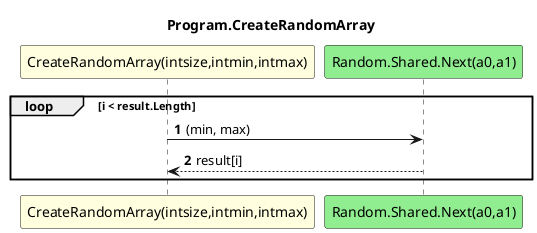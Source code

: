 @startuml Program.CreateRandomArray
title Program.CreateRandomArray
participant "CreateRandomArray(intsize,intmin,intmax)" as CreateRandomArray_p0_p1_p2 #LightYellow
participant "Random.Shared.Next(a0,a1)" as Random_Shared_Next_a0_a1 #LightGreen
autonumber
loop i < result.Length
    CreateRandomArray_p0_p1_p2 -> Random_Shared_Next_a0_a1 : (min, max)
    Random_Shared_Next_a0_a1 --> CreateRandomArray_p0_p1_p2 : result[i]
end
@enduml

